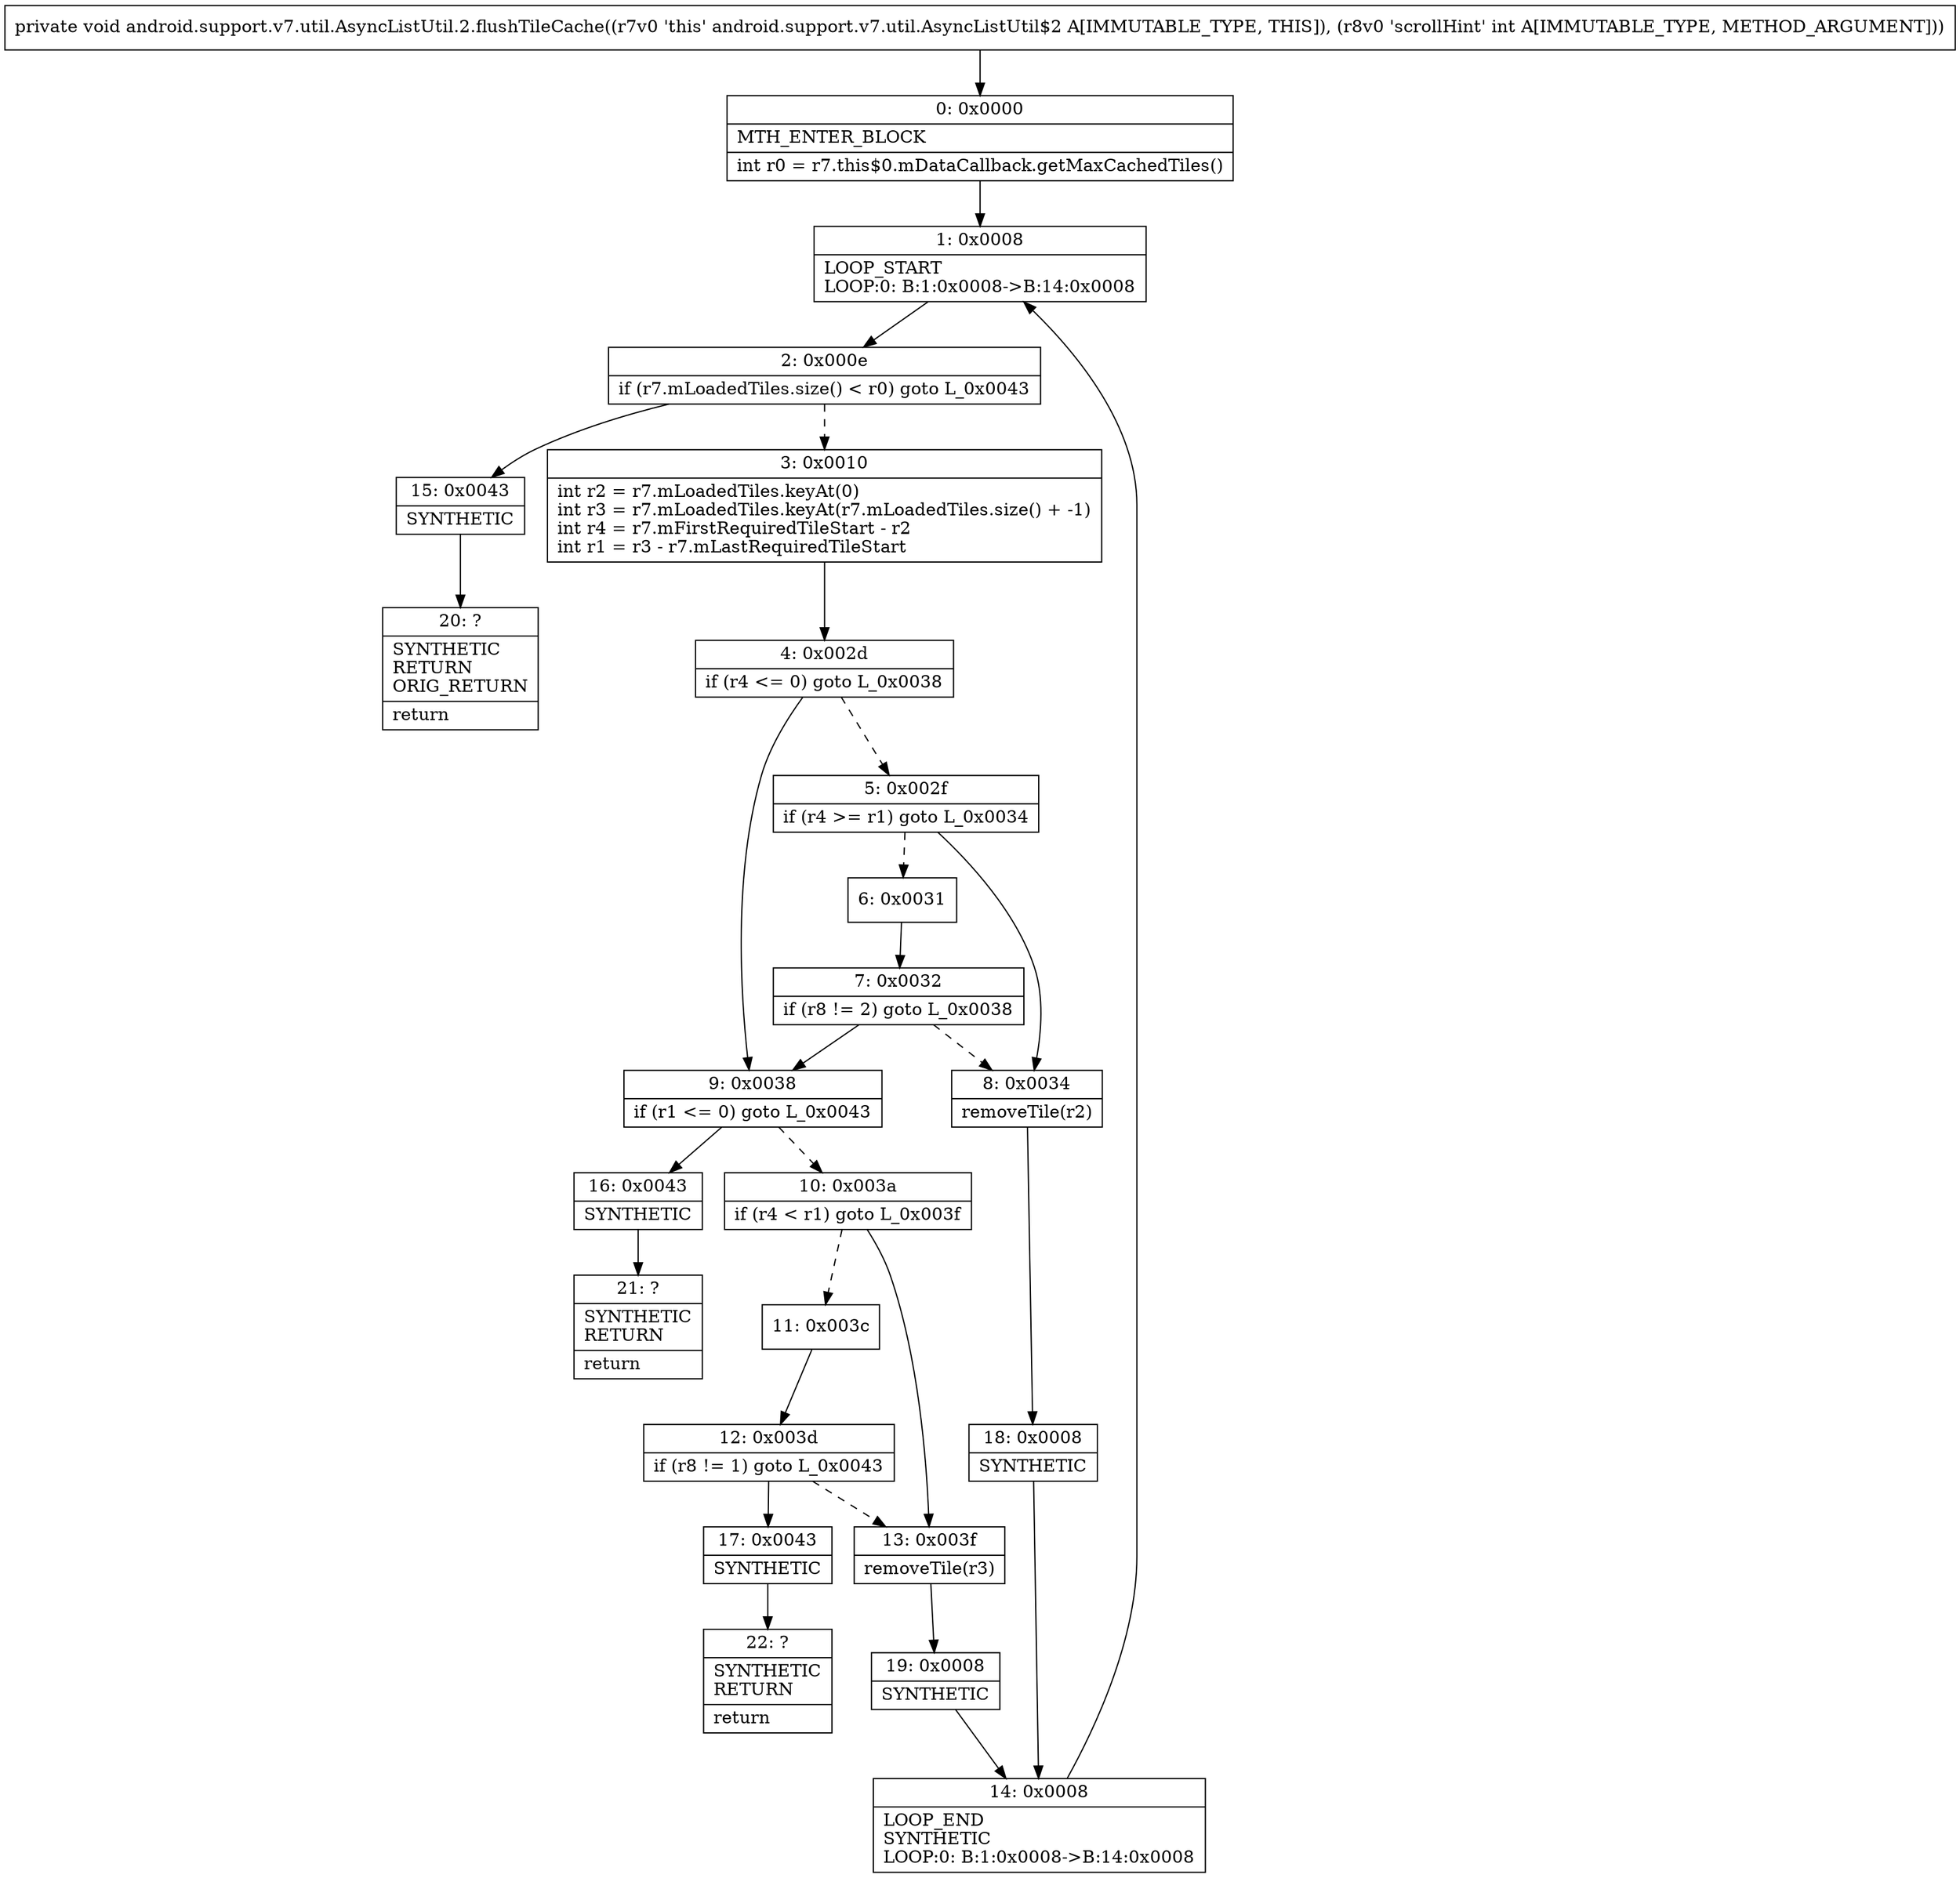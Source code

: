 digraph "CFG forandroid.support.v7.util.AsyncListUtil.2.flushTileCache(I)V" {
Node_0 [shape=record,label="{0\:\ 0x0000|MTH_ENTER_BLOCK\l|int r0 = r7.this$0.mDataCallback.getMaxCachedTiles()\l}"];
Node_1 [shape=record,label="{1\:\ 0x0008|LOOP_START\lLOOP:0: B:1:0x0008\-\>B:14:0x0008\l}"];
Node_2 [shape=record,label="{2\:\ 0x000e|if (r7.mLoadedTiles.size() \< r0) goto L_0x0043\l}"];
Node_3 [shape=record,label="{3\:\ 0x0010|int r2 = r7.mLoadedTiles.keyAt(0)\lint r3 = r7.mLoadedTiles.keyAt(r7.mLoadedTiles.size() + \-1)\lint r4 = r7.mFirstRequiredTileStart \- r2\lint r1 = r3 \- r7.mLastRequiredTileStart\l}"];
Node_4 [shape=record,label="{4\:\ 0x002d|if (r4 \<= 0) goto L_0x0038\l}"];
Node_5 [shape=record,label="{5\:\ 0x002f|if (r4 \>= r1) goto L_0x0034\l}"];
Node_6 [shape=record,label="{6\:\ 0x0031}"];
Node_7 [shape=record,label="{7\:\ 0x0032|if (r8 != 2) goto L_0x0038\l}"];
Node_8 [shape=record,label="{8\:\ 0x0034|removeTile(r2)\l}"];
Node_9 [shape=record,label="{9\:\ 0x0038|if (r1 \<= 0) goto L_0x0043\l}"];
Node_10 [shape=record,label="{10\:\ 0x003a|if (r4 \< r1) goto L_0x003f\l}"];
Node_11 [shape=record,label="{11\:\ 0x003c}"];
Node_12 [shape=record,label="{12\:\ 0x003d|if (r8 != 1) goto L_0x0043\l}"];
Node_13 [shape=record,label="{13\:\ 0x003f|removeTile(r3)\l}"];
Node_14 [shape=record,label="{14\:\ 0x0008|LOOP_END\lSYNTHETIC\lLOOP:0: B:1:0x0008\-\>B:14:0x0008\l}"];
Node_15 [shape=record,label="{15\:\ 0x0043|SYNTHETIC\l}"];
Node_16 [shape=record,label="{16\:\ 0x0043|SYNTHETIC\l}"];
Node_17 [shape=record,label="{17\:\ 0x0043|SYNTHETIC\l}"];
Node_18 [shape=record,label="{18\:\ 0x0008|SYNTHETIC\l}"];
Node_19 [shape=record,label="{19\:\ 0x0008|SYNTHETIC\l}"];
Node_20 [shape=record,label="{20\:\ ?|SYNTHETIC\lRETURN\lORIG_RETURN\l|return\l}"];
Node_21 [shape=record,label="{21\:\ ?|SYNTHETIC\lRETURN\l|return\l}"];
Node_22 [shape=record,label="{22\:\ ?|SYNTHETIC\lRETURN\l|return\l}"];
MethodNode[shape=record,label="{private void android.support.v7.util.AsyncListUtil.2.flushTileCache((r7v0 'this' android.support.v7.util.AsyncListUtil$2 A[IMMUTABLE_TYPE, THIS]), (r8v0 'scrollHint' int A[IMMUTABLE_TYPE, METHOD_ARGUMENT])) }"];
MethodNode -> Node_0;
Node_0 -> Node_1;
Node_1 -> Node_2;
Node_2 -> Node_3[style=dashed];
Node_2 -> Node_15;
Node_3 -> Node_4;
Node_4 -> Node_5[style=dashed];
Node_4 -> Node_9;
Node_5 -> Node_6[style=dashed];
Node_5 -> Node_8;
Node_6 -> Node_7;
Node_7 -> Node_8[style=dashed];
Node_7 -> Node_9;
Node_8 -> Node_18;
Node_9 -> Node_10[style=dashed];
Node_9 -> Node_16;
Node_10 -> Node_11[style=dashed];
Node_10 -> Node_13;
Node_11 -> Node_12;
Node_12 -> Node_13[style=dashed];
Node_12 -> Node_17;
Node_13 -> Node_19;
Node_14 -> Node_1;
Node_15 -> Node_20;
Node_16 -> Node_21;
Node_17 -> Node_22;
Node_18 -> Node_14;
Node_19 -> Node_14;
}

